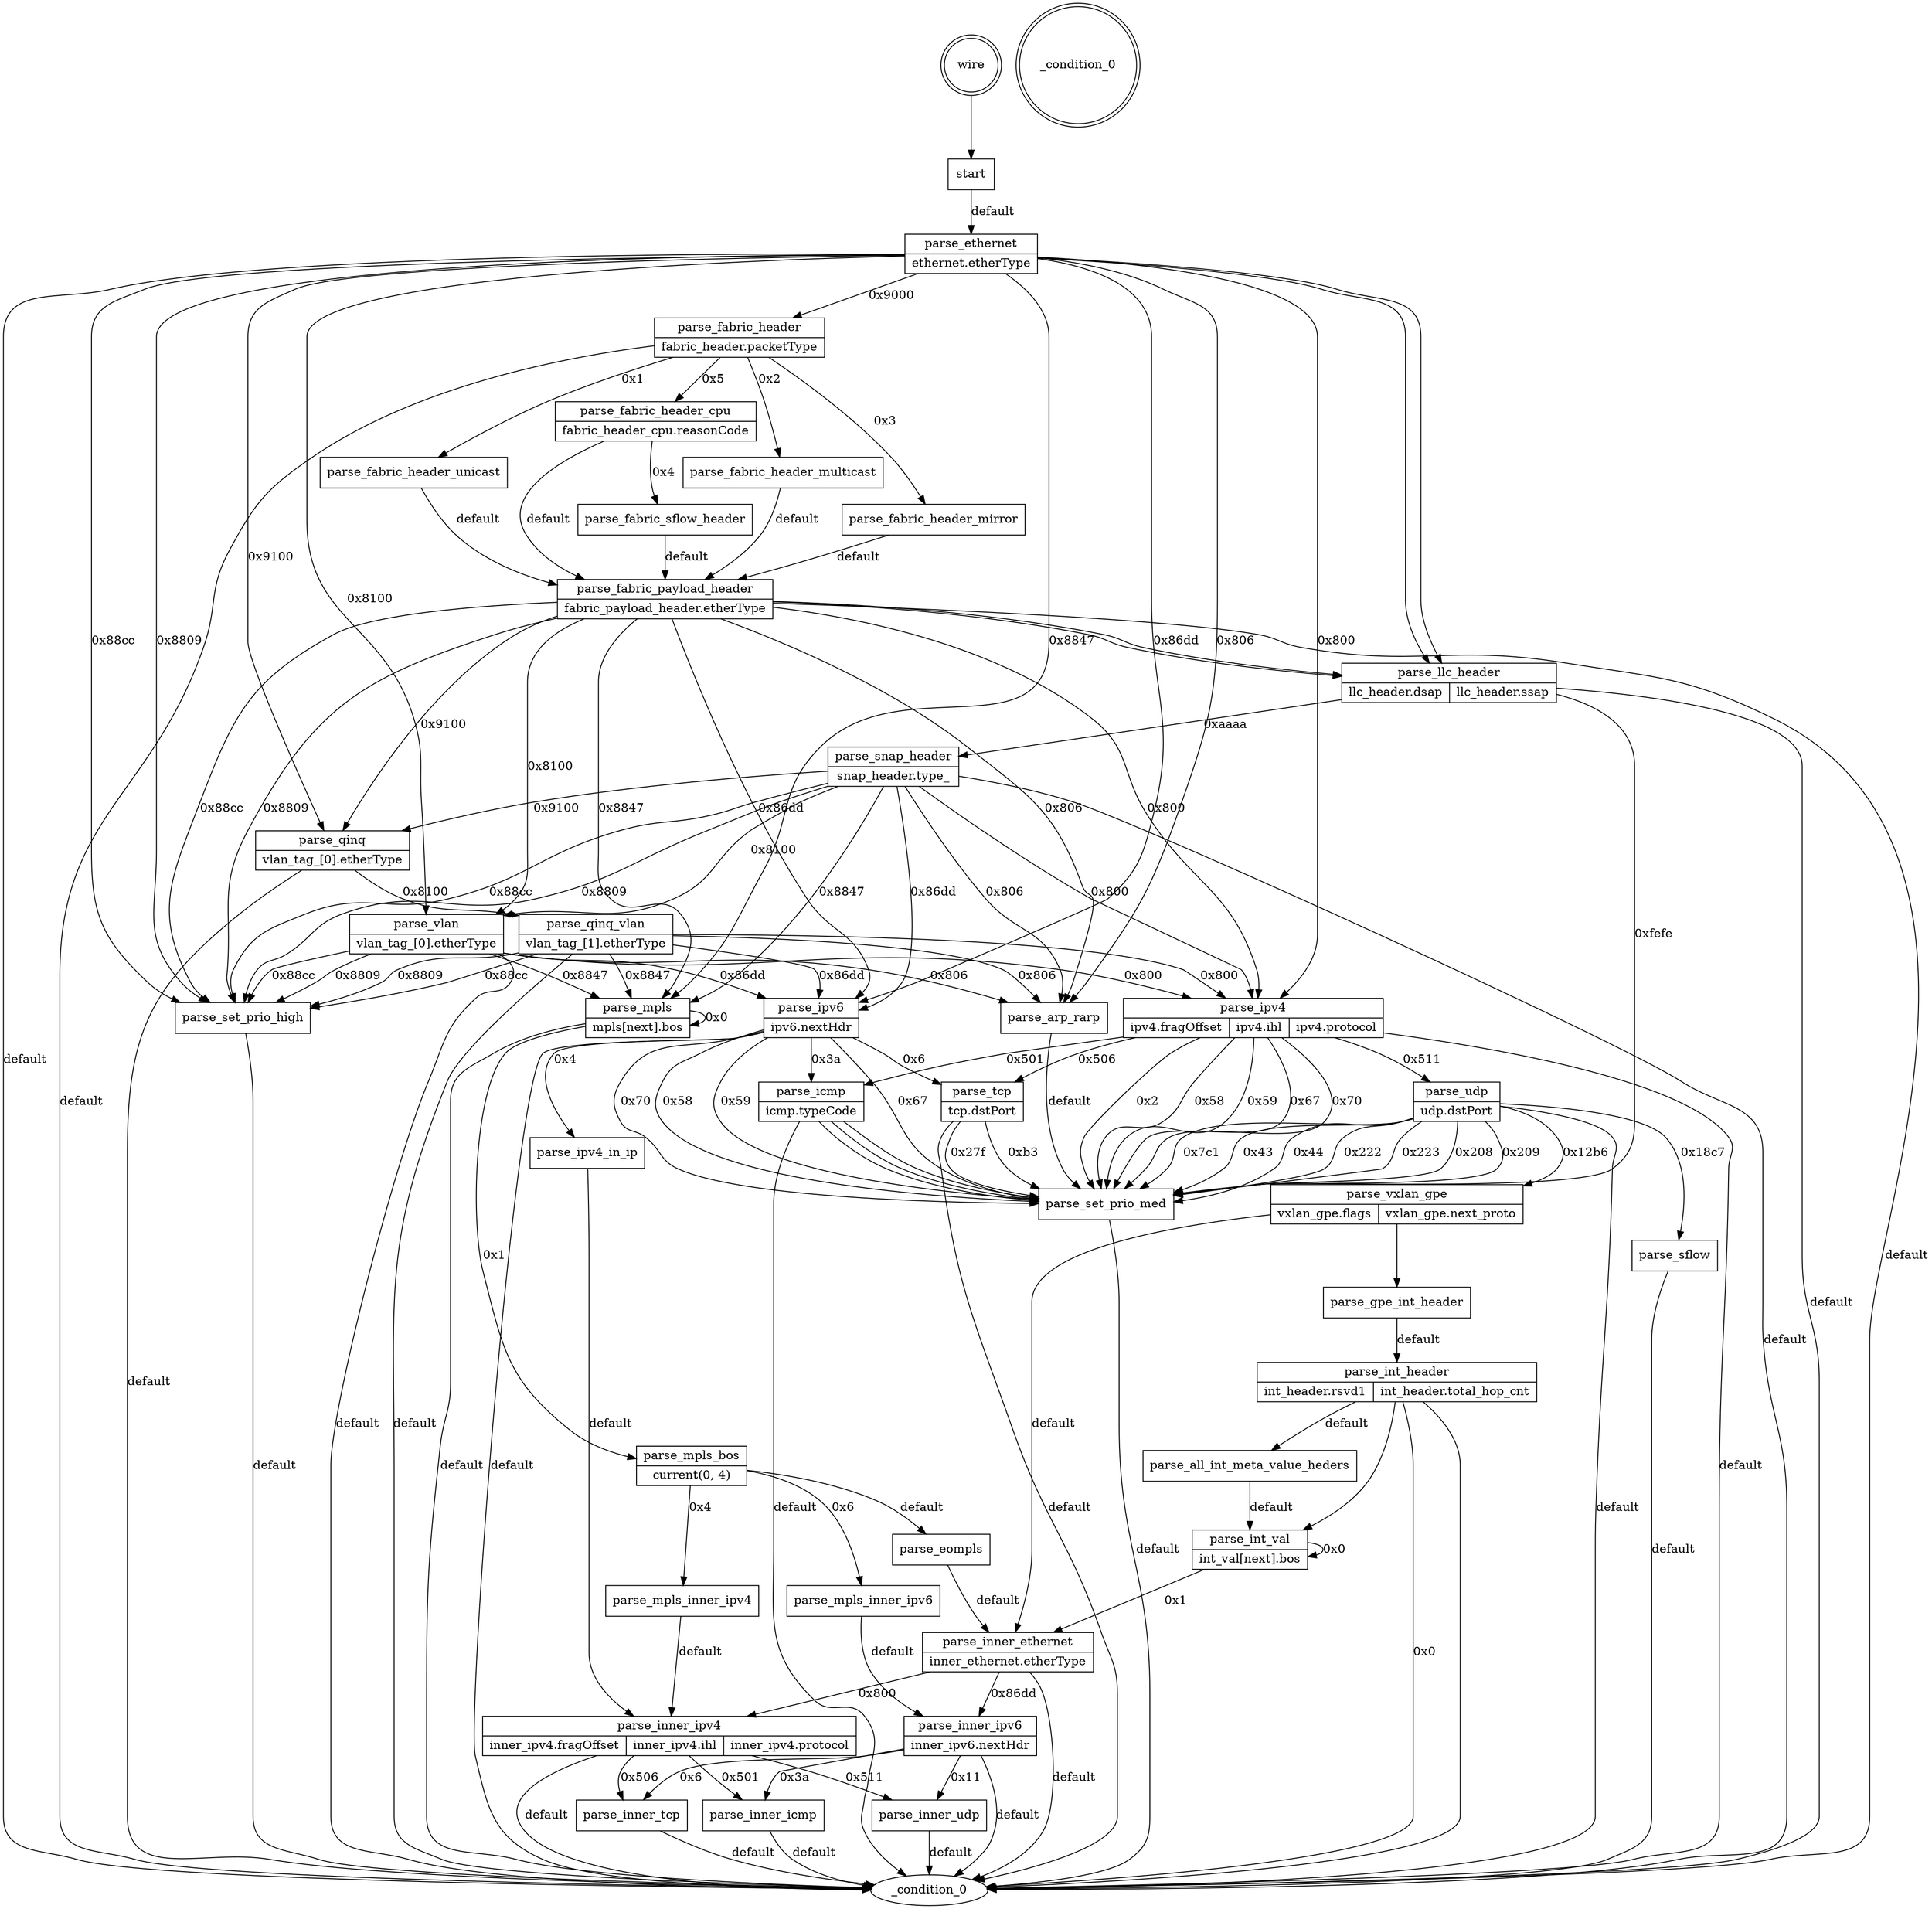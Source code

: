 digraph g {
   wire [shape=doublecircle];
   __table__condition_0 [label=_condition_0 shape=doublecircle];
   wire -> start
   start [shape=record label="{start}"];
   start -> parse_ethernet [label="default"];
   parse_ethernet [shape=record label="{parse_ethernet | {ethernet.etherType}}"];
   parse_ethernet -> parse_llc_header [label=""];
   parse_llc_header [shape=record label="{parse_llc_header | {llc_header.dsap | llc_header.ssap}}"];
   parse_llc_header -> parse_snap_header [label="0xaaaa"];
   parse_snap_header [shape=record label="{parse_snap_header | {snap_header.type_}}"];
   parse_snap_header -> parse_vlan [label="0x8100"];
   parse_vlan [shape=record label="{parse_vlan | {vlan_tag_[0].etherType}}"];
   parse_vlan -> parse_mpls [label="0x8847"];
   parse_mpls [shape=record label="{parse_mpls | {mpls[next].bos}}"];
   parse_mpls -> parse_mpls [label="0x0"];
   parse_mpls_bos [shape=record label="{parse_mpls_bos | {current(0, 4)}}"];
   parse_mpls_bos -> parse_mpls_inner_ipv4 [label="0x4"];
   parse_mpls_inner_ipv4 [shape=record label="{parse_mpls_inner_ipv4}"];
   parse_mpls_inner_ipv4 -> parse_inner_ipv4 [label="default"];
   parse_inner_ipv4 [shape=record label="{parse_inner_ipv4 | {inner_ipv4.fragOffset | inner_ipv4.ihl | inner_ipv4.protocol}}"];
   parse_inner_ipv4 -> parse_inner_icmp [label="0x501"];
   parse_inner_icmp [shape=record label="{parse_inner_icmp}"];
   parse_inner_icmp -> _condition_0 [label="default"];
   parse_inner_tcp [shape=record label="{parse_inner_tcp}"];
   parse_inner_tcp -> _condition_0 [label="default"];
   parse_inner_udp [shape=record label="{parse_inner_udp}"];
   parse_inner_udp -> _condition_0 [label="default"];
   parse_inner_ipv4 -> parse_inner_tcp [label="0x506"];
   parse_inner_ipv4 -> parse_inner_udp [label="0x511"];
   parse_inner_ipv4 -> _condition_0 [label="default"];
   parse_mpls_inner_ipv6 [shape=record label="{parse_mpls_inner_ipv6}"];
   parse_mpls_inner_ipv6 -> parse_inner_ipv6 [label="default"];
   parse_inner_ipv6 [shape=record label="{parse_inner_ipv6 | {inner_ipv6.nextHdr}}"];
   parse_inner_ipv6 -> parse_inner_icmp [label="0x3a"];
   parse_inner_ipv6 -> parse_inner_tcp [label="0x6"];
   parse_inner_ipv6 -> parse_inner_udp [label="0x11"];
   parse_inner_ipv6 -> _condition_0 [label="default"];
   parse_eompls [shape=record label="{parse_eompls}"];
   parse_eompls -> parse_inner_ethernet [label="default"];
   parse_inner_ethernet [shape=record label="{parse_inner_ethernet | {inner_ethernet.etherType}}"];
   parse_inner_ethernet -> parse_inner_ipv4 [label="0x800"];
   parse_inner_ethernet -> parse_inner_ipv6 [label="0x86dd"];
   parse_inner_ethernet -> _condition_0 [label="default"];
   parse_mpls_bos -> parse_mpls_inner_ipv6 [label="0x6"];
   parse_mpls_bos -> parse_eompls [label="default"];
   parse_mpls -> parse_mpls_bos [label="0x1"];
   parse_mpls -> _condition_0 [label="default"];
   parse_ipv4 [shape=record label="{parse_ipv4 | {ipv4.fragOffset | ipv4.ihl | ipv4.protocol}}"];
   parse_ipv4 -> parse_icmp [label="0x501"];
   parse_icmp [shape=record label="{parse_icmp | {icmp.typeCode}}"];
   parse_icmp -> parse_set_prio_med [label=""];
   parse_set_prio_med [shape=record label="{parse_set_prio_med}"];
   parse_set_prio_med -> _condition_0 [label="default"];
   parse_icmp -> parse_set_prio_med [label=""];
   parse_icmp -> parse_set_prio_med [label=""];
   parse_icmp -> _condition_0 [label="default"];
   parse_tcp [shape=record label="{parse_tcp | {tcp.dstPort}}"];
   parse_tcp -> parse_set_prio_med [label="0xb3"];
   parse_tcp -> parse_set_prio_med [label="0x27f"];
   parse_tcp -> _condition_0 [label="default"];
   parse_udp [shape=record label="{parse_udp | {udp.dstPort}}"];
   parse_udp -> parse_vxlan_gpe [label="0x12b6"];
   parse_vxlan_gpe [shape=record label="{parse_vxlan_gpe | {vxlan_gpe.flags | vxlan_gpe.next_proto}}"];
   parse_vxlan_gpe -> parse_gpe_int_header [label=""];
   parse_gpe_int_header [shape=record label="{parse_gpe_int_header}"];
   parse_gpe_int_header -> parse_int_header [label="default"];
   parse_int_header [shape=record label="{parse_int_header | {int_header.rsvd1 | int_header.total_hop_cnt}}"];
   parse_int_header -> _condition_0 [label="0x0"];
   parse_int_val [shape=record label="{parse_int_val | {int_val[next].bos}}"];
   parse_int_val -> parse_int_val [label="0x0"];
   parse_int_val -> parse_inner_ethernet [label="0x1"];
   parse_all_int_meta_value_heders [shape=record label="{parse_all_int_meta_value_heders}"];
   parse_all_int_meta_value_heders -> parse_int_val [label="default"];
   parse_int_header -> parse_int_val [label=""];
   parse_int_header -> _condition_0 [label=""];
   parse_int_header -> parse_all_int_meta_value_heders [label="default"];
   parse_vxlan_gpe -> parse_inner_ethernet [label="default"];
   parse_sflow [shape=record label="{parse_sflow}"];
   parse_sflow -> _condition_0 [label="default"];
   parse_udp -> parse_set_prio_med [label="0x43"];
   parse_udp -> parse_set_prio_med [label="0x44"];
   parse_udp -> parse_set_prio_med [label="0x222"];
   parse_udp -> parse_set_prio_med [label="0x223"];
   parse_udp -> parse_set_prio_med [label="0x208"];
   parse_udp -> parse_set_prio_med [label="0x209"];
   parse_udp -> parse_set_prio_med [label="0x7c1"];
   parse_udp -> parse_sflow [label="0x18c7"];
   parse_udp -> _condition_0 [label="default"];
   parse_ipv4 -> parse_tcp [label="0x506"];
   parse_ipv4 -> parse_udp [label="0x511"];
   parse_ipv4 -> parse_set_prio_med [label="0x2"];
   parse_ipv4 -> parse_set_prio_med [label="0x58"];
   parse_ipv4 -> parse_set_prio_med [label="0x59"];
   parse_ipv4 -> parse_set_prio_med [label="0x67"];
   parse_ipv4 -> parse_set_prio_med [label="0x70"];
   parse_ipv4 -> _condition_0 [label="default"];
   parse_ipv6 [shape=record label="{parse_ipv6 | {ipv6.nextHdr}}"];
   parse_ipv6 -> parse_icmp [label="0x3a"];
   parse_ipv4_in_ip [shape=record label="{parse_ipv4_in_ip}"];
   parse_ipv4_in_ip -> parse_inner_ipv4 [label="default"];
   parse_ipv6 -> parse_tcp [label="0x6"];
   parse_ipv6 -> parse_ipv4_in_ip [label="0x4"];
   parse_ipv6 -> parse_set_prio_med [label="0x58"];
   parse_ipv6 -> parse_set_prio_med [label="0x59"];
   parse_ipv6 -> parse_set_prio_med [label="0x67"];
   parse_ipv6 -> parse_set_prio_med [label="0x70"];
   parse_ipv6 -> _condition_0 [label="default"];
   parse_arp_rarp [shape=record label="{parse_arp_rarp}"];
   parse_arp_rarp -> parse_set_prio_med [label="default"];
   parse_set_prio_high [shape=record label="{parse_set_prio_high}"];
   parse_set_prio_high -> _condition_0 [label="default"];
   parse_vlan -> parse_ipv4 [label="0x800"];
   parse_vlan -> parse_ipv6 [label="0x86dd"];
   parse_vlan -> parse_arp_rarp [label="0x806"];
   parse_vlan -> parse_set_prio_high [label="0x88cc"];
   parse_vlan -> parse_set_prio_high [label="0x8809"];
   parse_vlan -> _condition_0 [label="default"];
   parse_qinq [shape=record label="{parse_qinq | {vlan_tag_[0].etherType}}"];
   parse_qinq -> parse_qinq_vlan [label="0x8100"];
   parse_qinq_vlan [shape=record label="{parse_qinq_vlan | {vlan_tag_[1].etherType}}"];
   parse_qinq_vlan -> parse_mpls [label="0x8847"];
   parse_qinq_vlan -> parse_ipv4 [label="0x800"];
   parse_qinq_vlan -> parse_ipv6 [label="0x86dd"];
   parse_qinq_vlan -> parse_arp_rarp [label="0x806"];
   parse_qinq_vlan -> parse_set_prio_high [label="0x88cc"];
   parse_qinq_vlan -> parse_set_prio_high [label="0x8809"];
   parse_qinq_vlan -> _condition_0 [label="default"];
   parse_qinq -> _condition_0 [label="default"];
   parse_snap_header -> parse_qinq [label="0x9100"];
   parse_snap_header -> parse_mpls [label="0x8847"];
   parse_snap_header -> parse_ipv4 [label="0x800"];
   parse_snap_header -> parse_ipv6 [label="0x86dd"];
   parse_snap_header -> parse_arp_rarp [label="0x806"];
   parse_snap_header -> parse_set_prio_high [label="0x88cc"];
   parse_snap_header -> parse_set_prio_high [label="0x8809"];
   parse_snap_header -> _condition_0 [label="default"];
   parse_llc_header -> parse_set_prio_med [label="0xfefe"];
   parse_llc_header -> _condition_0 [label="default"];
   parse_fabric_header [shape=record label="{parse_fabric_header | {fabric_header.packetType}}"];
   parse_fabric_header -> parse_fabric_header_unicast [label="0x1"];
   parse_fabric_header_unicast [shape=record label="{parse_fabric_header_unicast}"];
   parse_fabric_header_unicast -> parse_fabric_payload_header [label="default"];
   parse_fabric_payload_header [shape=record label="{parse_fabric_payload_header | {fabric_payload_header.etherType}}"];
   parse_fabric_payload_header -> parse_llc_header [label=""];
   parse_fabric_payload_header -> parse_llc_header [label=""];
   parse_fabric_payload_header -> parse_vlan [label="0x8100"];
   parse_fabric_payload_header -> parse_qinq [label="0x9100"];
   parse_fabric_payload_header -> parse_mpls [label="0x8847"];
   parse_fabric_payload_header -> parse_ipv4 [label="0x800"];
   parse_fabric_payload_header -> parse_ipv6 [label="0x86dd"];
   parse_fabric_payload_header -> parse_arp_rarp [label="0x806"];
   parse_fabric_payload_header -> parse_set_prio_high [label="0x88cc"];
   parse_fabric_payload_header -> parse_set_prio_high [label="0x8809"];
   parse_fabric_payload_header -> _condition_0 [label="default"];
   parse_fabric_header_multicast [shape=record label="{parse_fabric_header_multicast}"];
   parse_fabric_header_multicast -> parse_fabric_payload_header [label="default"];
   parse_fabric_header_mirror [shape=record label="{parse_fabric_header_mirror}"];
   parse_fabric_header_mirror -> parse_fabric_payload_header [label="default"];
   parse_fabric_header_cpu [shape=record label="{parse_fabric_header_cpu | {fabric_header_cpu.reasonCode}}"];
   parse_fabric_header_cpu -> parse_fabric_sflow_header [label="0x4"];
   parse_fabric_sflow_header [shape=record label="{parse_fabric_sflow_header}"];
   parse_fabric_sflow_header -> parse_fabric_payload_header [label="default"];
   parse_fabric_header_cpu -> parse_fabric_payload_header [label="default"];
   parse_fabric_header -> parse_fabric_header_multicast [label="0x2"];
   parse_fabric_header -> parse_fabric_header_mirror [label="0x3"];
   parse_fabric_header -> parse_fabric_header_cpu [label="0x5"];
   parse_fabric_header -> _condition_0 [label="default"];
   parse_ethernet -> parse_llc_header [label=""];
   parse_ethernet -> parse_fabric_header [label="0x9000"];
   parse_ethernet -> parse_vlan [label="0x8100"];
   parse_ethernet -> parse_qinq [label="0x9100"];
   parse_ethernet -> parse_mpls [label="0x8847"];
   parse_ethernet -> parse_ipv4 [label="0x800"];
   parse_ethernet -> parse_ipv6 [label="0x86dd"];
   parse_ethernet -> parse_arp_rarp [label="0x806"];
   parse_ethernet -> parse_set_prio_high [label="0x88cc"];
   parse_ethernet -> parse_set_prio_high [label="0x8809"];
   parse_ethernet -> _condition_0 [label="default"];
}
